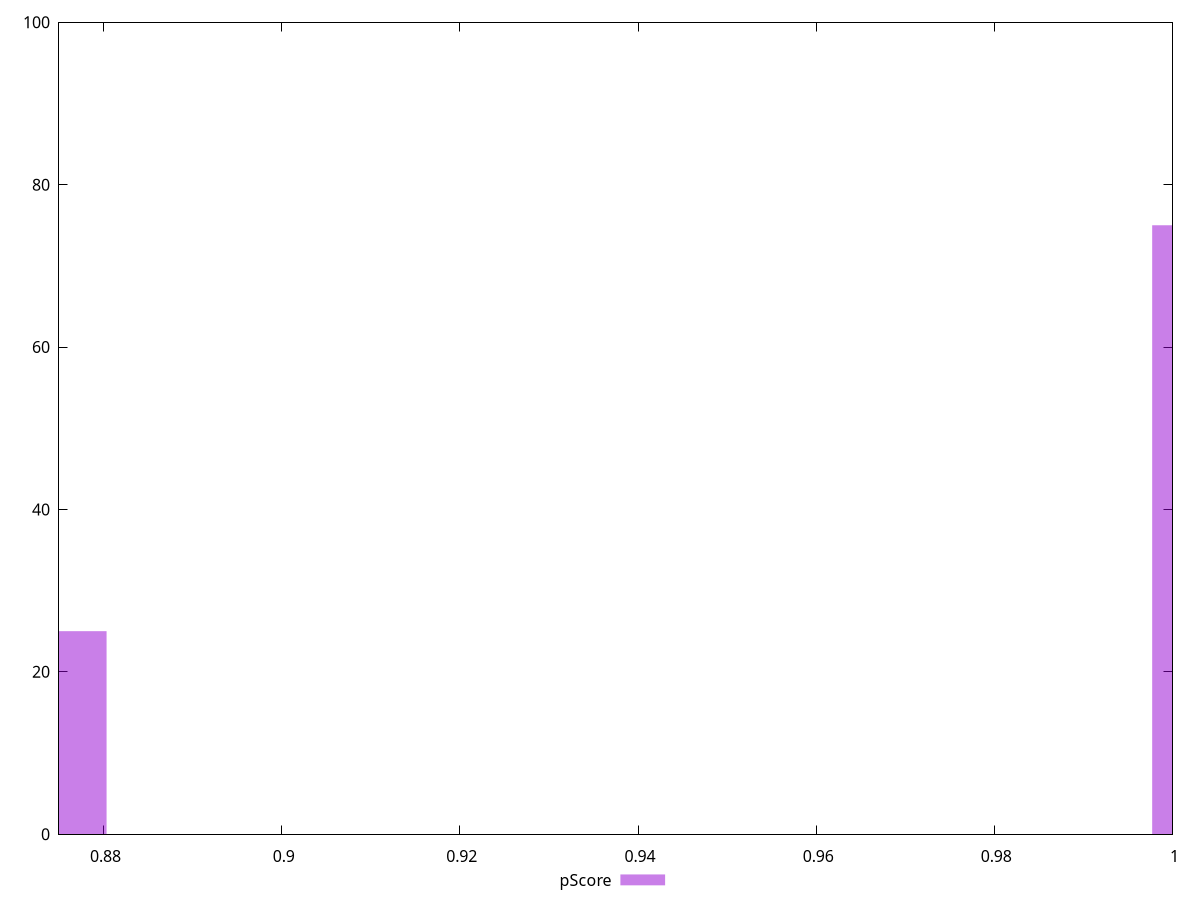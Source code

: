 reset

$pScore <<EOF
1.0564080170416612 75
0.8216506799212921 25
EOF

set key outside below
set boxwidth 0.11737866856018458
set xrange [0.875:1]
set yrange [0:100]
set trange [0:100]
set style fill transparent solid 0.5 noborder
set terminal svg size 640, 490 enhanced background rgb 'white'
set output "report_00009_2021-02-08T22-37-41.559Z/uses-webp-images/samples/pages+cached+noadtech+nomedia+nocss/pScore/histogram.svg"

plot $pScore title "pScore" with boxes

reset
